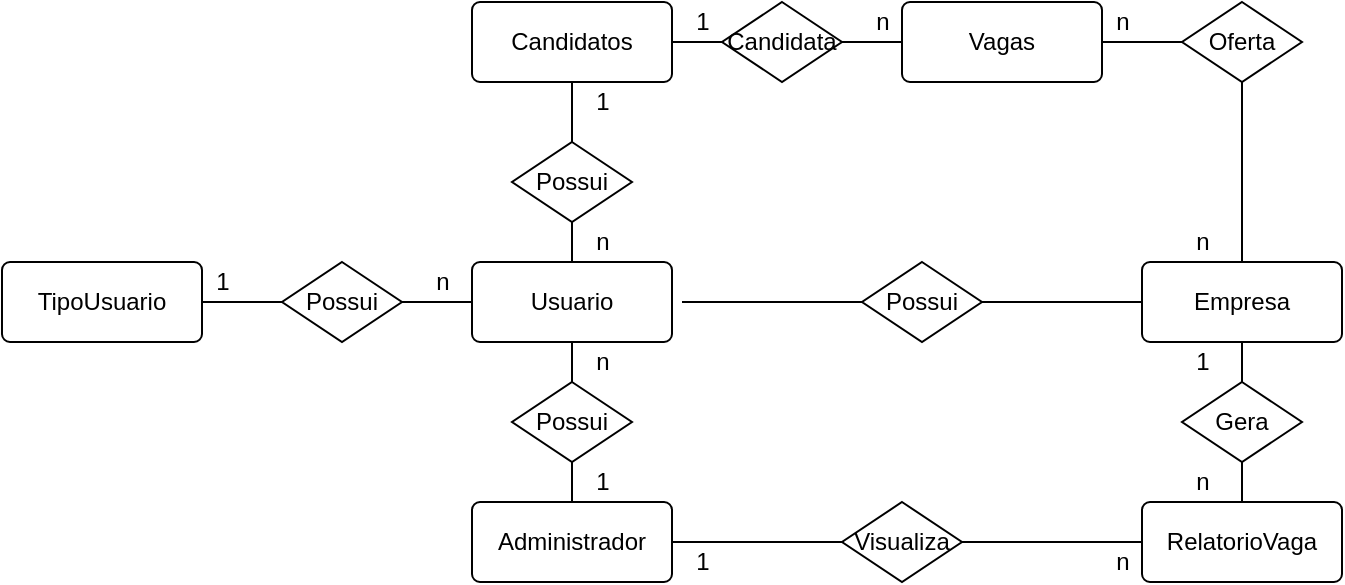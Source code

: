 <mxfile version="13.6.5" type="device" pages="2"><diagram id="6ZpnP3HhOIVVzSPNK36X" name="Page-1"><mxGraphModel dx="782" dy="437" grid="1" gridSize="10" guides="1" tooltips="1" connect="1" arrows="1" fold="1" page="1" pageScale="1" pageWidth="850" pageHeight="1100" math="0" shadow="0"><root><mxCell id="0"/><mxCell id="1" parent="0"/><mxCell id="IXEuLPVHKjLCwPD_Lo59-14" value="Usuario" style="rounded=1;arcSize=10;whiteSpace=wrap;html=1;align=center;" vertex="1" parent="1"><mxGeometry x="305" y="200" width="100" height="40" as="geometry"/></mxCell><mxCell id="IXEuLPVHKjLCwPD_Lo59-15" value="Candidatos" style="rounded=1;arcSize=10;whiteSpace=wrap;html=1;align=center;" vertex="1" parent="1"><mxGeometry x="305" y="70" width="100" height="40" as="geometry"/></mxCell><mxCell id="IXEuLPVHKjLCwPD_Lo59-39" style="edgeStyle=orthogonalEdgeStyle;rounded=0;orthogonalLoop=1;jettySize=auto;html=1;entryX=1;entryY=0.5;entryDx=0;entryDy=0;endArrow=none;endFill=0;" edge="1" parent="1" source="IXEuLPVHKjLCwPD_Lo59-20" target="IXEuLPVHKjLCwPD_Lo59-21"><mxGeometry relative="1" as="geometry"/></mxCell><mxCell id="IXEuLPVHKjLCwPD_Lo59-20" value="Empresa" style="rounded=1;arcSize=10;whiteSpace=wrap;html=1;align=center;" vertex="1" parent="1"><mxGeometry x="640" y="200" width="100" height="40" as="geometry"/></mxCell><mxCell id="IXEuLPVHKjLCwPD_Lo59-40" style="edgeStyle=orthogonalEdgeStyle;rounded=0;orthogonalLoop=1;jettySize=auto;html=1;endArrow=none;endFill=0;" edge="1" parent="1" source="IXEuLPVHKjLCwPD_Lo59-21"><mxGeometry relative="1" as="geometry"><mxPoint x="410" y="220" as="targetPoint"/></mxGeometry></mxCell><mxCell id="IXEuLPVHKjLCwPD_Lo59-21" value="Possui" style="shape=rhombus;perimeter=rhombusPerimeter;whiteSpace=wrap;html=1;align=center;" vertex="1" parent="1"><mxGeometry x="500" y="200" width="60" height="40" as="geometry"/></mxCell><mxCell id="IXEuLPVHKjLCwPD_Lo59-25" value="TipoUsuario" style="rounded=1;arcSize=10;whiteSpace=wrap;html=1;align=center;" vertex="1" parent="1"><mxGeometry x="70" y="200" width="100" height="40" as="geometry"/></mxCell><mxCell id="IXEuLPVHKjLCwPD_Lo59-27" style="edgeStyle=orthogonalEdgeStyle;rounded=0;orthogonalLoop=1;jettySize=auto;html=1;entryX=0;entryY=0.5;entryDx=0;entryDy=0;endArrow=none;endFill=0;" edge="1" parent="1" source="IXEuLPVHKjLCwPD_Lo59-26" target="IXEuLPVHKjLCwPD_Lo59-14"><mxGeometry relative="1" as="geometry"/></mxCell><mxCell id="IXEuLPVHKjLCwPD_Lo59-28" style="edgeStyle=orthogonalEdgeStyle;rounded=0;orthogonalLoop=1;jettySize=auto;html=1;endArrow=none;endFill=0;" edge="1" parent="1" source="IXEuLPVHKjLCwPD_Lo59-26" target="IXEuLPVHKjLCwPD_Lo59-25"><mxGeometry relative="1" as="geometry"/></mxCell><mxCell id="IXEuLPVHKjLCwPD_Lo59-26" value="Possui" style="shape=rhombus;perimeter=rhombusPerimeter;whiteSpace=wrap;html=1;align=center;" vertex="1" parent="1"><mxGeometry x="210" y="200" width="60" height="40" as="geometry"/></mxCell><mxCell id="IXEuLPVHKjLCwPD_Lo59-32" style="edgeStyle=orthogonalEdgeStyle;rounded=0;orthogonalLoop=1;jettySize=auto;html=1;endArrow=none;endFill=0;" edge="1" parent="1" source="IXEuLPVHKjLCwPD_Lo59-29" target="IXEuLPVHKjLCwPD_Lo59-20"><mxGeometry relative="1" as="geometry"/></mxCell><mxCell id="IXEuLPVHKjLCwPD_Lo59-47" style="edgeStyle=orthogonalEdgeStyle;rounded=0;orthogonalLoop=1;jettySize=auto;html=1;entryX=1;entryY=0.5;entryDx=0;entryDy=0;endArrow=none;endFill=0;" edge="1" parent="1" source="IXEuLPVHKjLCwPD_Lo59-29" target="IXEuLPVHKjLCwPD_Lo59-30"><mxGeometry relative="1" as="geometry"/></mxCell><mxCell id="IXEuLPVHKjLCwPD_Lo59-29" value="Oferta" style="shape=rhombus;perimeter=rhombusPerimeter;whiteSpace=wrap;html=1;align=center;" vertex="1" parent="1"><mxGeometry x="660" y="70" width="60" height="40" as="geometry"/></mxCell><mxCell id="IXEuLPVHKjLCwPD_Lo59-30" value="Vagas" style="rounded=1;arcSize=10;whiteSpace=wrap;html=1;align=center;" vertex="1" parent="1"><mxGeometry x="520" y="70" width="100" height="40" as="geometry"/></mxCell><mxCell id="IXEuLPVHKjLCwPD_Lo59-34" style="edgeStyle=orthogonalEdgeStyle;rounded=0;orthogonalLoop=1;jettySize=auto;html=1;endArrow=none;endFill=0;" edge="1" parent="1" source="IXEuLPVHKjLCwPD_Lo59-33" target="IXEuLPVHKjLCwPD_Lo59-14"><mxGeometry relative="1" as="geometry"/></mxCell><mxCell id="IXEuLPVHKjLCwPD_Lo59-35" style="edgeStyle=orthogonalEdgeStyle;rounded=0;orthogonalLoop=1;jettySize=auto;html=1;endArrow=none;endFill=0;" edge="1" parent="1" source="IXEuLPVHKjLCwPD_Lo59-33" target="IXEuLPVHKjLCwPD_Lo59-15"><mxGeometry relative="1" as="geometry"/></mxCell><mxCell id="IXEuLPVHKjLCwPD_Lo59-33" value="Possui" style="shape=rhombus;perimeter=rhombusPerimeter;whiteSpace=wrap;html=1;align=center;" vertex="1" parent="1"><mxGeometry x="325" y="140" width="60" height="40" as="geometry"/></mxCell><mxCell id="IXEuLPVHKjLCwPD_Lo59-48" style="edgeStyle=orthogonalEdgeStyle;rounded=0;orthogonalLoop=1;jettySize=auto;html=1;entryX=1;entryY=0.5;entryDx=0;entryDy=0;endArrow=none;endFill=0;" edge="1" parent="1" source="IXEuLPVHKjLCwPD_Lo59-42" target="IXEuLPVHKjLCwPD_Lo59-15"><mxGeometry relative="1" as="geometry"/></mxCell><mxCell id="IXEuLPVHKjLCwPD_Lo59-49" style="edgeStyle=orthogonalEdgeStyle;rounded=0;orthogonalLoop=1;jettySize=auto;html=1;entryX=0;entryY=0.5;entryDx=0;entryDy=0;endArrow=none;endFill=0;" edge="1" parent="1" source="IXEuLPVHKjLCwPD_Lo59-42" target="IXEuLPVHKjLCwPD_Lo59-30"><mxGeometry relative="1" as="geometry"/></mxCell><mxCell id="IXEuLPVHKjLCwPD_Lo59-42" value="Candidata" style="shape=rhombus;perimeter=rhombusPerimeter;whiteSpace=wrap;html=1;align=center;" vertex="1" parent="1"><mxGeometry x="430" y="70" width="60" height="40" as="geometry"/></mxCell><mxCell id="IXEuLPVHKjLCwPD_Lo59-50" value="Administrador" style="rounded=1;arcSize=10;whiteSpace=wrap;html=1;align=center;" vertex="1" parent="1"><mxGeometry x="305" y="320" width="100" height="40" as="geometry"/></mxCell><mxCell id="IXEuLPVHKjLCwPD_Lo59-52" style="edgeStyle=orthogonalEdgeStyle;rounded=0;orthogonalLoop=1;jettySize=auto;html=1;endArrow=none;endFill=0;" edge="1" parent="1" source="IXEuLPVHKjLCwPD_Lo59-51" target="IXEuLPVHKjLCwPD_Lo59-50"><mxGeometry relative="1" as="geometry"/></mxCell><mxCell id="IXEuLPVHKjLCwPD_Lo59-53" style="edgeStyle=orthogonalEdgeStyle;rounded=0;orthogonalLoop=1;jettySize=auto;html=1;entryX=0.5;entryY=1;entryDx=0;entryDy=0;endArrow=none;endFill=0;" edge="1" parent="1" source="IXEuLPVHKjLCwPD_Lo59-51" target="IXEuLPVHKjLCwPD_Lo59-14"><mxGeometry relative="1" as="geometry"/></mxCell><mxCell id="IXEuLPVHKjLCwPD_Lo59-51" value="Possui" style="shape=rhombus;perimeter=rhombusPerimeter;whiteSpace=wrap;html=1;align=center;" vertex="1" parent="1"><mxGeometry x="325" y="260" width="60" height="40" as="geometry"/></mxCell><mxCell id="IXEuLPVHKjLCwPD_Lo59-54" value="RelatorioVaga&lt;span style=&quot;color: rgba(0 , 0 , 0 , 0) ; font-family: monospace ; font-size: 0px&quot;&gt;%3CmxGraphModel%3E%3Croot%3E%3CmxCell%20id%3D%220%22%2F%3E%3CmxCell%20id%3D%221%22%20parent%3D%220%22%2F%3E%3CmxCell%20id%3D%222%22%20value%3D%22Empresa%22%20style%3D%22rounded%3D1%3BarcSize%3D10%3BwhiteSpace%3Dwrap%3Bhtml%3D1%3Balign%3Dcenter%3B%22%20vertex%3D%221%22%20parent%3D%221%22%3E%3CmxGeometry%20x%3D%22640%22%20y%3D%22200%22%20width%3D%22100%22%20height%3D%2240%22%20as%3D%22geometry%22%2F%3E%3C%2FmxCell%3E%3C%2Froot%3E%3C%2FmxGraphModel%3EVVaga&lt;/span&gt;" style="rounded=1;arcSize=10;whiteSpace=wrap;html=1;align=center;" vertex="1" parent="1"><mxGeometry x="640" y="320" width="100" height="40" as="geometry"/></mxCell><mxCell id="IXEuLPVHKjLCwPD_Lo59-56" style="edgeStyle=orthogonalEdgeStyle;rounded=0;orthogonalLoop=1;jettySize=auto;html=1;endArrow=none;endFill=0;" edge="1" parent="1" source="IXEuLPVHKjLCwPD_Lo59-55" target="IXEuLPVHKjLCwPD_Lo59-20"><mxGeometry relative="1" as="geometry"/></mxCell><mxCell id="IXEuLPVHKjLCwPD_Lo59-57" style="edgeStyle=orthogonalEdgeStyle;rounded=0;orthogonalLoop=1;jettySize=auto;html=1;entryX=0.5;entryY=0;entryDx=0;entryDy=0;endArrow=none;endFill=0;" edge="1" parent="1" source="IXEuLPVHKjLCwPD_Lo59-55" target="IXEuLPVHKjLCwPD_Lo59-54"><mxGeometry relative="1" as="geometry"/></mxCell><mxCell id="IXEuLPVHKjLCwPD_Lo59-55" value="Gera" style="shape=rhombus;perimeter=rhombusPerimeter;whiteSpace=wrap;html=1;align=center;" vertex="1" parent="1"><mxGeometry x="660" y="260" width="60" height="40" as="geometry"/></mxCell><mxCell id="IXEuLPVHKjLCwPD_Lo59-59" style="edgeStyle=orthogonalEdgeStyle;rounded=0;orthogonalLoop=1;jettySize=auto;html=1;entryX=1;entryY=0.5;entryDx=0;entryDy=0;endArrow=none;endFill=0;" edge="1" parent="1" source="IXEuLPVHKjLCwPD_Lo59-58" target="IXEuLPVHKjLCwPD_Lo59-50"><mxGeometry relative="1" as="geometry"/></mxCell><mxCell id="IXEuLPVHKjLCwPD_Lo59-60" style="edgeStyle=orthogonalEdgeStyle;rounded=0;orthogonalLoop=1;jettySize=auto;html=1;entryX=0;entryY=0.5;entryDx=0;entryDy=0;endArrow=none;endFill=0;" edge="1" parent="1" source="IXEuLPVHKjLCwPD_Lo59-58" target="IXEuLPVHKjLCwPD_Lo59-54"><mxGeometry relative="1" as="geometry"/></mxCell><mxCell id="IXEuLPVHKjLCwPD_Lo59-58" value="Visualiza" style="shape=rhombus;perimeter=rhombusPerimeter;whiteSpace=wrap;html=1;align=center;" vertex="1" parent="1"><mxGeometry x="490" y="320" width="60" height="40" as="geometry"/></mxCell><mxCell id="IXEuLPVHKjLCwPD_Lo59-63" value="1" style="text;html=1;align=center;verticalAlign=middle;resizable=0;points=[];autosize=1;" vertex="1" parent="1"><mxGeometry x="170" y="200" width="20" height="20" as="geometry"/></mxCell><mxCell id="IXEuLPVHKjLCwPD_Lo59-64" value="n" style="text;html=1;align=center;verticalAlign=middle;resizable=0;points=[];autosize=1;" vertex="1" parent="1"><mxGeometry x="280" y="200" width="20" height="20" as="geometry"/></mxCell><mxCell id="IXEuLPVHKjLCwPD_Lo59-65" value="n" style="text;html=1;align=center;verticalAlign=middle;resizable=0;points=[];autosize=1;" vertex="1" parent="1"><mxGeometry x="360" y="180" width="20" height="20" as="geometry"/></mxCell><mxCell id="IXEuLPVHKjLCwPD_Lo59-66" value="1" style="text;html=1;align=center;verticalAlign=middle;resizable=0;points=[];autosize=1;" vertex="1" parent="1"><mxGeometry x="360" y="110" width="20" height="20" as="geometry"/></mxCell><mxCell id="IXEuLPVHKjLCwPD_Lo59-67" value="1" style="text;html=1;align=center;verticalAlign=middle;resizable=0;points=[];autosize=1;" vertex="1" parent="1"><mxGeometry x="410" y="70" width="20" height="20" as="geometry"/></mxCell><mxCell id="IXEuLPVHKjLCwPD_Lo59-68" value="n" style="text;html=1;align=center;verticalAlign=middle;resizable=0;points=[];autosize=1;" vertex="1" parent="1"><mxGeometry x="500" y="70" width="20" height="20" as="geometry"/></mxCell><mxCell id="IXEuLPVHKjLCwPD_Lo59-69" value="n" style="text;html=1;align=center;verticalAlign=middle;resizable=0;points=[];autosize=1;" vertex="1" parent="1"><mxGeometry x="620" y="70" width="20" height="20" as="geometry"/></mxCell><mxCell id="IXEuLPVHKjLCwPD_Lo59-70" value="n" style="text;html=1;align=center;verticalAlign=middle;resizable=0;points=[];autosize=1;" vertex="1" parent="1"><mxGeometry x="660" y="180" width="20" height="20" as="geometry"/></mxCell><mxCell id="IXEuLPVHKjLCwPD_Lo59-71" value="n" style="text;html=1;align=center;verticalAlign=middle;resizable=0;points=[];autosize=1;" vertex="1" parent="1"><mxGeometry x="360" y="240" width="20" height="20" as="geometry"/></mxCell><mxCell id="IXEuLPVHKjLCwPD_Lo59-72" value="1" style="text;html=1;align=center;verticalAlign=middle;resizable=0;points=[];autosize=1;" vertex="1" parent="1"><mxGeometry x="360" y="300" width="20" height="20" as="geometry"/></mxCell><mxCell id="IXEuLPVHKjLCwPD_Lo59-73" value="1" style="text;html=1;align=center;verticalAlign=middle;resizable=0;points=[];autosize=1;" vertex="1" parent="1"><mxGeometry x="410" y="340" width="20" height="20" as="geometry"/></mxCell><mxCell id="IXEuLPVHKjLCwPD_Lo59-74" value="n" style="text;html=1;align=center;verticalAlign=middle;resizable=0;points=[];autosize=1;" vertex="1" parent="1"><mxGeometry x="620" y="340" width="20" height="20" as="geometry"/></mxCell><mxCell id="IXEuLPVHKjLCwPD_Lo59-75" value="1" style="text;html=1;align=center;verticalAlign=middle;resizable=0;points=[];autosize=1;" vertex="1" parent="1"><mxGeometry x="660" y="240" width="20" height="20" as="geometry"/></mxCell><mxCell id="IXEuLPVHKjLCwPD_Lo59-76" value="n" style="text;html=1;align=center;verticalAlign=middle;resizable=0;points=[];autosize=1;" vertex="1" parent="1"><mxGeometry x="660" y="300" width="20" height="20" as="geometry"/></mxCell></root></mxGraphModel></diagram><diagram id="FMvlmOuhc7qBtNz973JM" name="Page-2"><mxGraphModel dx="2352" dy="1464" grid="1" gridSize="10" guides="1" tooltips="1" connect="1" arrows="1" fold="1" page="1" pageScale="1" pageWidth="850" pageHeight="1100" math="0" shadow="0"><root><mxCell id="CAym0Gc60pe99Eawvatt-0"/><mxCell id="CAym0Gc60pe99Eawvatt-1" parent="CAym0Gc60pe99Eawvatt-0"/><mxCell id="Vu20NUCp4XOsshX0KYpS-13" value="- Telefone: String" style="text;strokeColor=none;fillColor=none;align=left;verticalAlign=top;spacingLeft=4;spacingRight=4;overflow=hidden;rotatable=0;points=[[0,0.5],[1,0.5]];portConstraint=eastwest;" vertex="1" parent="CAym0Gc60pe99Eawvatt-1"><mxGeometry x="-1190" y="-702" width="160" height="26" as="geometry"/></mxCell><mxCell id="Vu20NUCp4XOsshX0KYpS-14" value="- Senha: String" style="text;strokeColor=none;fillColor=none;align=left;verticalAlign=top;spacingLeft=4;spacingRight=4;overflow=hidden;rotatable=0;points=[[0,0.5],[1,0.5]];portConstraint=eastwest;" vertex="1" parent="CAym0Gc60pe99Eawvatt-1"><mxGeometry x="-1190" y="-728" width="160" height="26" as="geometry"/></mxCell><mxCell id="Vu20NUCp4XOsshX0KYpS-15" value="- Data de Nascimento: Date" style="text;strokeColor=none;fillColor=none;align=left;verticalAlign=top;spacingLeft=4;spacingRight=4;overflow=hidden;rotatable=0;points=[[0,0.5],[1,0.5]];portConstraint=eastwest;" vertex="1" parent="CAym0Gc60pe99Eawvatt-1"><mxGeometry x="-1190" y="-754" width="160" height="26" as="geometry"/></mxCell><mxCell id="Vu20NUCp4XOsshX0KYpS-16" value="- Email: String" style="text;strokeColor=none;fillColor=none;align=left;verticalAlign=top;spacingLeft=4;spacingRight=4;overflow=hidden;rotatable=0;points=[[0,0.5],[1,0.5]];portConstraint=eastwest;" vertex="1" parent="CAym0Gc60pe99Eawvatt-1"><mxGeometry x="-1190" y="-780" width="160" height="26" as="geometry"/></mxCell><mxCell id="Vu20NUCp4XOsshX0KYpS-0" value="Usuario" style="shape=table;startSize=30;container=1;collapsible=1;childLayout=tableLayout;fixedRows=1;rowLines=0;fontStyle=1;align=center;resizeLast=1;" vertex="1" parent="CAym0Gc60pe99Eawvatt-1"><mxGeometry x="-1480" y="-720" width="180" height="160" as="geometry"><mxRectangle x="-1480" y="-720" width="80" height="30" as="alternateBounds"/></mxGeometry></mxCell><mxCell id="Vu20NUCp4XOsshX0KYpS-1" value="" style="shape=partialRectangle;collapsible=0;dropTarget=0;pointerEvents=0;fillColor=none;top=0;left=0;bottom=1;right=0;points=[[0,0.5],[1,0.5]];portConstraint=eastwest;" vertex="1" parent="Vu20NUCp4XOsshX0KYpS-0"><mxGeometry y="30" width="180" height="30" as="geometry"/></mxCell><mxCell id="Vu20NUCp4XOsshX0KYpS-2" value="PK" style="shape=partialRectangle;connectable=0;fillColor=none;top=0;left=0;bottom=0;right=0;fontStyle=1;overflow=hidden;" vertex="1" parent="Vu20NUCp4XOsshX0KYpS-1"><mxGeometry width="30" height="30" as="geometry"/></mxCell><mxCell id="Vu20NUCp4XOsshX0KYpS-3" value="Usuario_ID" style="shape=partialRectangle;connectable=0;fillColor=none;top=0;left=0;bottom=0;right=0;align=left;spacingLeft=6;fontStyle=5;overflow=hidden;" vertex="1" parent="Vu20NUCp4XOsshX0KYpS-1"><mxGeometry x="30" width="150" height="30" as="geometry"/></mxCell><mxCell id="Vu20NUCp4XOsshX0KYpS-4" value="" style="shape=partialRectangle;collapsible=0;dropTarget=0;pointerEvents=0;fillColor=none;top=0;left=0;bottom=0;right=0;points=[[0,0.5],[1,0.5]];portConstraint=eastwest;" vertex="1" parent="Vu20NUCp4XOsshX0KYpS-0"><mxGeometry y="60" width="180" height="30" as="geometry"/></mxCell><mxCell id="Vu20NUCp4XOsshX0KYpS-5" value="" style="shape=partialRectangle;connectable=0;fillColor=none;top=0;left=0;bottom=0;right=0;editable=1;overflow=hidden;" vertex="1" parent="Vu20NUCp4XOsshX0KYpS-4"><mxGeometry width="30" height="30" as="geometry"/></mxCell><mxCell id="Vu20NUCp4XOsshX0KYpS-6" value="Nome" style="shape=partialRectangle;connectable=0;fillColor=none;top=0;left=0;bottom=0;right=0;align=left;spacingLeft=6;overflow=hidden;" vertex="1" parent="Vu20NUCp4XOsshX0KYpS-4"><mxGeometry x="30" width="150" height="30" as="geometry"/></mxCell><mxCell id="Vu20NUCp4XOsshX0KYpS-7" value="" style="shape=partialRectangle;collapsible=0;dropTarget=0;pointerEvents=0;fillColor=none;top=0;left=0;bottom=0;right=0;points=[[0,0.5],[1,0.5]];portConstraint=eastwest;" vertex="1" parent="Vu20NUCp4XOsshX0KYpS-0"><mxGeometry y="90" width="180" height="30" as="geometry"/></mxCell><mxCell id="Vu20NUCp4XOsshX0KYpS-8" value="" style="shape=partialRectangle;connectable=0;fillColor=none;top=0;left=0;bottom=0;right=0;editable=1;overflow=hidden;" vertex="1" parent="Vu20NUCp4XOsshX0KYpS-7"><mxGeometry width="30" height="30" as="geometry"/></mxCell><mxCell id="Vu20NUCp4XOsshX0KYpS-9" value="Email" style="shape=partialRectangle;connectable=0;fillColor=none;top=0;left=0;bottom=0;right=0;align=left;spacingLeft=6;overflow=hidden;" vertex="1" parent="Vu20NUCp4XOsshX0KYpS-7"><mxGeometry x="30" width="150" height="30" as="geometry"/></mxCell><mxCell id="Vu20NUCp4XOsshX0KYpS-10" value="" style="shape=partialRectangle;collapsible=0;dropTarget=0;pointerEvents=0;fillColor=none;top=0;left=0;bottom=0;right=0;points=[[0,0.5],[1,0.5]];portConstraint=eastwest;" vertex="1" parent="Vu20NUCp4XOsshX0KYpS-0"><mxGeometry y="120" width="180" height="30" as="geometry"/></mxCell><mxCell id="Vu20NUCp4XOsshX0KYpS-11" value="" style="shape=partialRectangle;connectable=0;fillColor=none;top=0;left=0;bottom=0;right=0;editable=1;overflow=hidden;" vertex="1" parent="Vu20NUCp4XOsshX0KYpS-10"><mxGeometry width="30" height="30" as="geometry"/></mxCell><mxCell id="Vu20NUCp4XOsshX0KYpS-12" value="DataNascimento" style="shape=partialRectangle;connectable=0;fillColor=none;top=0;left=0;bottom=0;right=0;align=left;spacingLeft=6;overflow=hidden;" vertex="1" parent="Vu20NUCp4XOsshX0KYpS-10"><mxGeometry x="30" width="150" height="30" as="geometry"/></mxCell><mxCell id="qr9b6MShW8G9UH2XWE9F-0" value="TipoUsuario" style="shape=table;startSize=30;container=1;collapsible=1;childLayout=tableLayout;fixedRows=1;rowLines=0;fontStyle=1;align=center;resizeLast=1;" vertex="1" parent="CAym0Gc60pe99Eawvatt-1"><mxGeometry x="-1480" y="-920" width="180" height="160" as="geometry"/></mxCell><mxCell id="qr9b6MShW8G9UH2XWE9F-1" value="" style="shape=partialRectangle;collapsible=0;dropTarget=0;pointerEvents=0;fillColor=none;top=0;left=0;bottom=1;right=0;points=[[0,0.5],[1,0.5]];portConstraint=eastwest;" vertex="1" parent="qr9b6MShW8G9UH2XWE9F-0"><mxGeometry y="30" width="180" height="30" as="geometry"/></mxCell><mxCell id="qr9b6MShW8G9UH2XWE9F-2" value="PK" style="shape=partialRectangle;connectable=0;fillColor=none;top=0;left=0;bottom=0;right=0;fontStyle=1;overflow=hidden;" vertex="1" parent="qr9b6MShW8G9UH2XWE9F-1"><mxGeometry width="30" height="30" as="geometry"/></mxCell><mxCell id="qr9b6MShW8G9UH2XWE9F-3" value="TipoUsuario_ID" style="shape=partialRectangle;connectable=0;fillColor=none;top=0;left=0;bottom=0;right=0;align=left;spacingLeft=6;fontStyle=5;overflow=hidden;" vertex="1" parent="qr9b6MShW8G9UH2XWE9F-1"><mxGeometry x="30" width="150" height="30" as="geometry"/></mxCell><mxCell id="qr9b6MShW8G9UH2XWE9F-4" value="" style="shape=partialRectangle;collapsible=0;dropTarget=0;pointerEvents=0;fillColor=none;top=0;left=0;bottom=0;right=0;points=[[0,0.5],[1,0.5]];portConstraint=eastwest;" vertex="1" parent="qr9b6MShW8G9UH2XWE9F-0"><mxGeometry y="60" width="180" height="30" as="geometry"/></mxCell><mxCell id="qr9b6MShW8G9UH2XWE9F-5" value="" style="shape=partialRectangle;connectable=0;fillColor=none;top=0;left=0;bottom=0;right=0;editable=1;overflow=hidden;" vertex="1" parent="qr9b6MShW8G9UH2XWE9F-4"><mxGeometry width="30" height="30" as="geometry"/></mxCell><mxCell id="qr9b6MShW8G9UH2XWE9F-6" value="Administrador" style="shape=partialRectangle;connectable=0;fillColor=none;top=0;left=0;bottom=0;right=0;align=left;spacingLeft=6;overflow=hidden;" vertex="1" parent="qr9b6MShW8G9UH2XWE9F-4"><mxGeometry x="30" width="150" height="30" as="geometry"/></mxCell><mxCell id="qr9b6MShW8G9UH2XWE9F-7" value="" style="shape=partialRectangle;collapsible=0;dropTarget=0;pointerEvents=0;fillColor=none;top=0;left=0;bottom=0;right=0;points=[[0,0.5],[1,0.5]];portConstraint=eastwest;" vertex="1" parent="qr9b6MShW8G9UH2XWE9F-0"><mxGeometry y="90" width="180" height="30" as="geometry"/></mxCell><mxCell id="qr9b6MShW8G9UH2XWE9F-8" value="" style="shape=partialRectangle;connectable=0;fillColor=none;top=0;left=0;bottom=0;right=0;editable=1;overflow=hidden;" vertex="1" parent="qr9b6MShW8G9UH2XWE9F-7"><mxGeometry width="30" height="30" as="geometry"/></mxCell><mxCell id="qr9b6MShW8G9UH2XWE9F-9" value="Empresa" style="shape=partialRectangle;connectable=0;fillColor=none;top=0;left=0;bottom=0;right=0;align=left;spacingLeft=6;overflow=hidden;" vertex="1" parent="qr9b6MShW8G9UH2XWE9F-7"><mxGeometry x="30" width="150" height="30" as="geometry"/></mxCell><mxCell id="qr9b6MShW8G9UH2XWE9F-10" value="" style="shape=partialRectangle;collapsible=0;dropTarget=0;pointerEvents=0;fillColor=none;top=0;left=0;bottom=0;right=0;points=[[0,0.5],[1,0.5]];portConstraint=eastwest;" vertex="1" parent="qr9b6MShW8G9UH2XWE9F-0"><mxGeometry y="120" width="180" height="30" as="geometry"/></mxCell><mxCell id="qr9b6MShW8G9UH2XWE9F-11" value="" style="shape=partialRectangle;connectable=0;fillColor=none;top=0;left=0;bottom=0;right=0;editable=1;overflow=hidden;" vertex="1" parent="qr9b6MShW8G9UH2XWE9F-10"><mxGeometry width="30" height="30" as="geometry"/></mxCell><mxCell id="qr9b6MShW8G9UH2XWE9F-12" value="Candidato" style="shape=partialRectangle;connectable=0;fillColor=none;top=0;left=0;bottom=0;right=0;align=left;spacingLeft=6;overflow=hidden;" vertex="1" parent="qr9b6MShW8G9UH2XWE9F-10"><mxGeometry x="30" width="150" height="30" as="geometry"/></mxCell></root></mxGraphModel></diagram></mxfile>